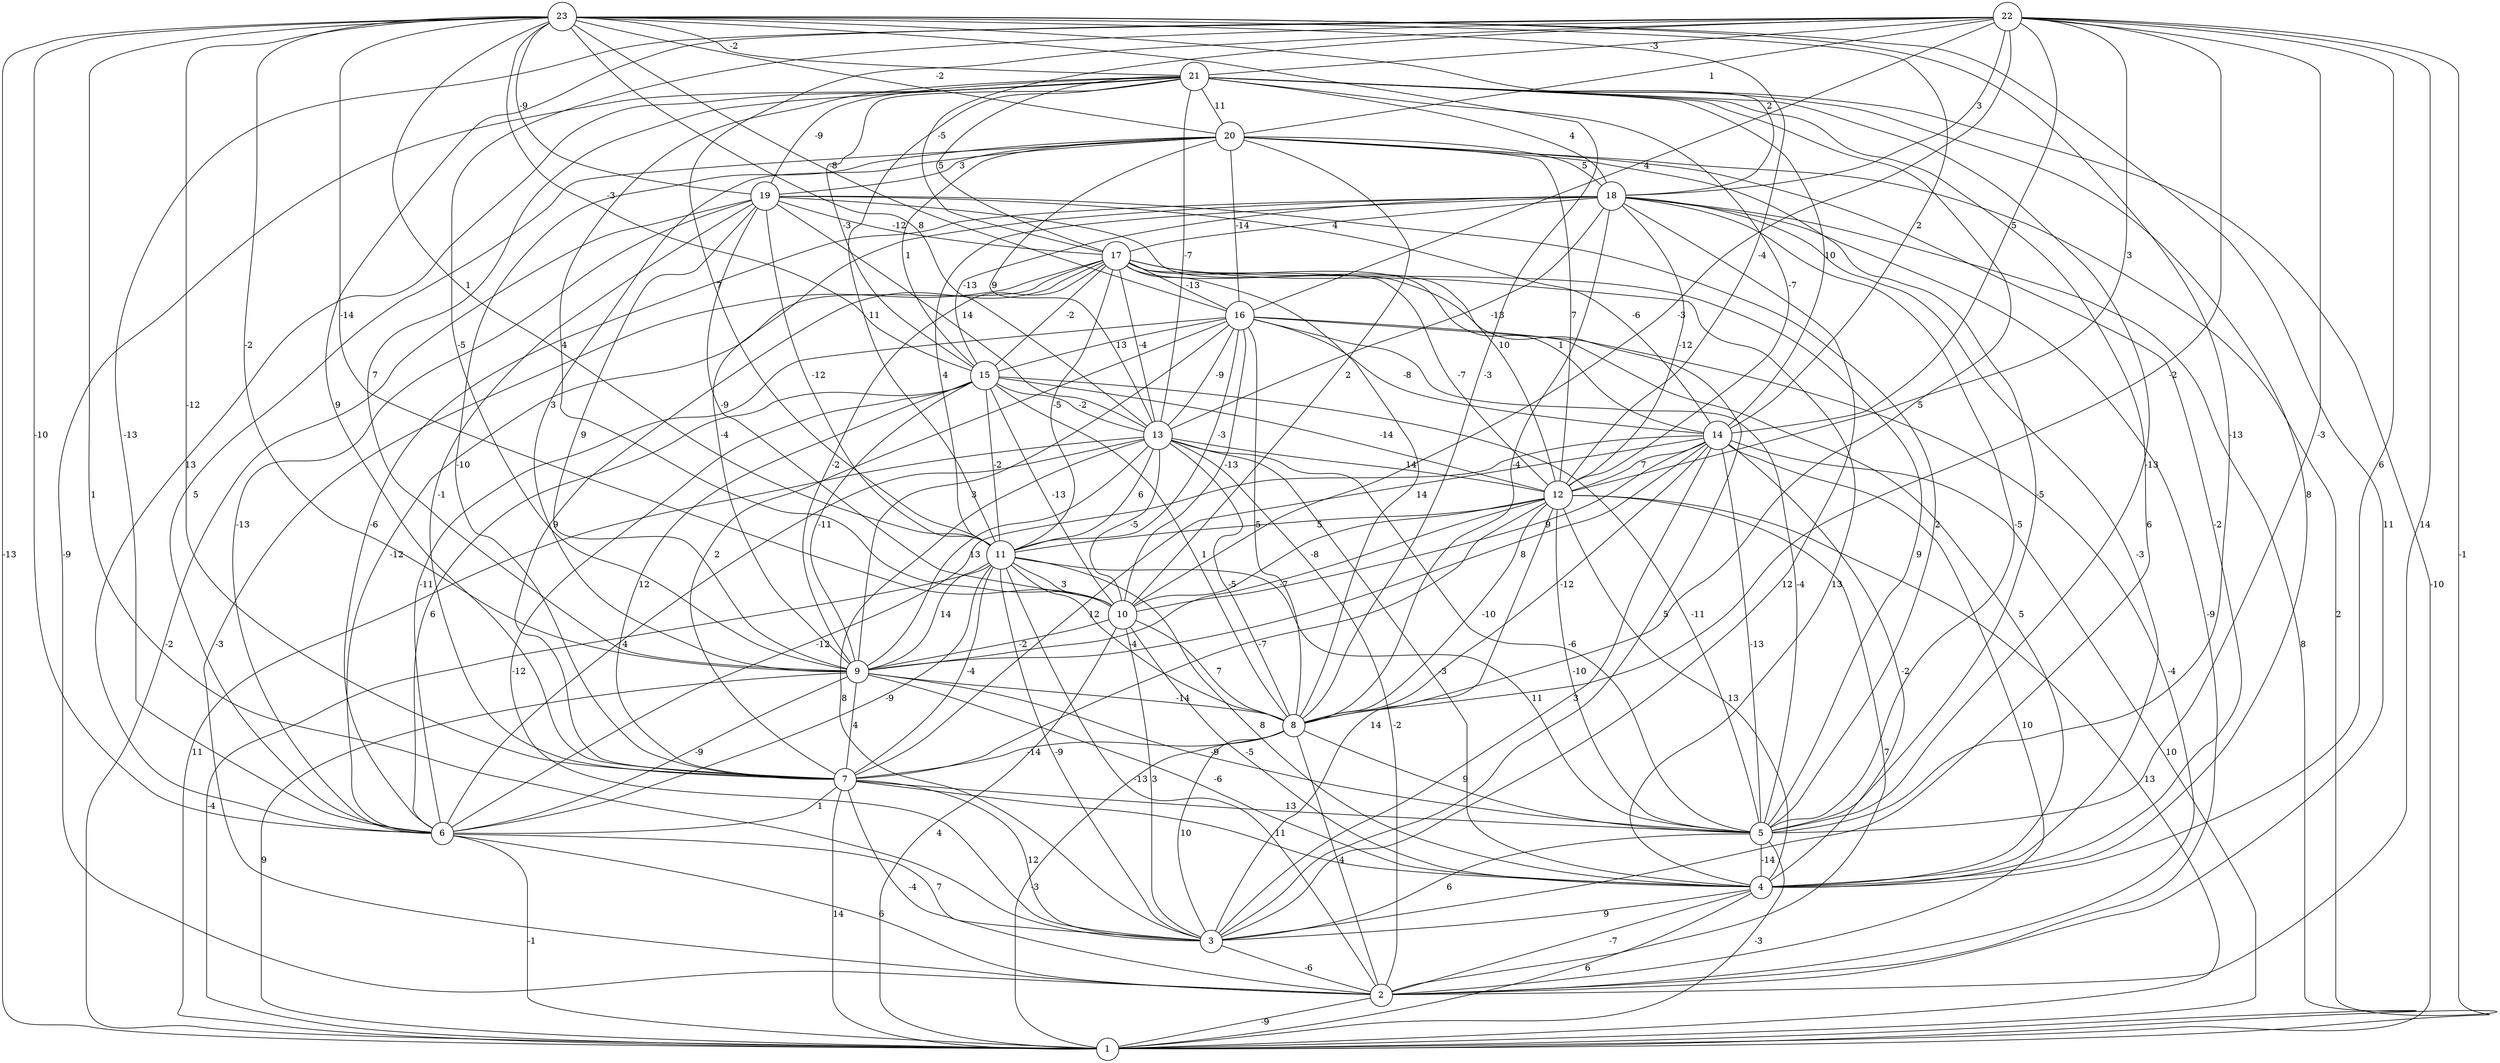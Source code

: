 graph { 
	 fontname="Helvetica,Arial,sans-serif" 
	 node [shape = circle]; 
	 23 -- 1 [label = "-13"];
	 23 -- 2 [label = "11"];
	 23 -- 3 [label = "1"];
	 23 -- 5 [label = "-13"];
	 23 -- 6 [label = "-10"];
	 23 -- 7 [label = "-12"];
	 23 -- 8 [label = "-3"];
	 23 -- 9 [label = "-2"];
	 23 -- 10 [label = "-14"];
	 23 -- 11 [label = "1"];
	 23 -- 12 [label = "-4"];
	 23 -- 13 [label = "8"];
	 23 -- 14 [label = "2"];
	 23 -- 15 [label = "-3"];
	 23 -- 16 [label = "-8"];
	 23 -- 18 [label = "2"];
	 23 -- 19 [label = "-9"];
	 23 -- 20 [label = "-2"];
	 23 -- 21 [label = "-2"];
	 22 -- 1 [label = "-1"];
	 22 -- 2 [label = "14"];
	 22 -- 4 [label = "6"];
	 22 -- 5 [label = "-3"];
	 22 -- 6 [label = "-13"];
	 22 -- 7 [label = "9"];
	 22 -- 8 [label = "-2"];
	 22 -- 9 [label = "-5"];
	 22 -- 10 [label = "-3"];
	 22 -- 11 [label = "7"];
	 22 -- 12 [label = "3"];
	 22 -- 14 [label = "5"];
	 22 -- 16 [label = "4"];
	 22 -- 17 [label = "-5"];
	 22 -- 18 [label = "3"];
	 22 -- 20 [label = "1"];
	 22 -- 21 [label = "-3"];
	 21 -- 1 [label = "-10"];
	 21 -- 2 [label = "-9"];
	 21 -- 3 [label = "6"];
	 21 -- 4 [label = "8"];
	 21 -- 5 [label = "-13"];
	 21 -- 6 [label = "13"];
	 21 -- 8 [label = "5"];
	 21 -- 9 [label = "7"];
	 21 -- 10 [label = "4"];
	 21 -- 11 [label = "11"];
	 21 -- 12 [label = "-7"];
	 21 -- 13 [label = "-7"];
	 21 -- 14 [label = "10"];
	 21 -- 15 [label = "-3"];
	 21 -- 17 [label = "5"];
	 21 -- 18 [label = "4"];
	 21 -- 19 [label = "-9"];
	 21 -- 20 [label = "11"];
	 20 -- 1 [label = "2"];
	 20 -- 4 [label = "-2"];
	 20 -- 5 [label = "-5"];
	 20 -- 6 [label = "5"];
	 20 -- 7 [label = "-10"];
	 20 -- 9 [label = "3"];
	 20 -- 10 [label = "2"];
	 20 -- 12 [label = "7"];
	 20 -- 13 [label = "9"];
	 20 -- 15 [label = "1"];
	 20 -- 16 [label = "-14"];
	 20 -- 18 [label = "5"];
	 20 -- 19 [label = "3"];
	 19 -- 1 [label = "-2"];
	 19 -- 5 [label = "2"];
	 19 -- 6 [label = "-13"];
	 19 -- 7 [label = "-1"];
	 19 -- 9 [label = "9"];
	 19 -- 10 [label = "-9"];
	 19 -- 11 [label = "-12"];
	 19 -- 12 [label = "10"];
	 19 -- 13 [label = "14"];
	 19 -- 14 [label = "-6"];
	 19 -- 17 [label = "-12"];
	 18 -- 1 [label = "8"];
	 18 -- 2 [label = "-9"];
	 18 -- 3 [label = "12"];
	 18 -- 4 [label = "-3"];
	 18 -- 5 [label = "-5"];
	 18 -- 6 [label = "-6"];
	 18 -- 8 [label = "-4"];
	 18 -- 9 [label = "-4"];
	 18 -- 11 [label = "4"];
	 18 -- 12 [label = "-12"];
	 18 -- 13 [label = "-13"];
	 18 -- 15 [label = "-13"];
	 18 -- 17 [label = "4"];
	 17 -- 2 [label = "-3"];
	 17 -- 3 [label = "5"];
	 17 -- 4 [label = "13"];
	 17 -- 5 [label = "9"];
	 17 -- 6 [label = "-12"];
	 17 -- 7 [label = "9"];
	 17 -- 8 [label = "14"];
	 17 -- 9 [label = "-2"];
	 17 -- 11 [label = "-5"];
	 17 -- 12 [label = "-7"];
	 17 -- 13 [label = "-4"];
	 17 -- 14 [label = "1"];
	 17 -- 15 [label = "-2"];
	 17 -- 16 [label = "-13"];
	 16 -- 2 [label = "-4"];
	 16 -- 4 [label = "5"];
	 16 -- 5 [label = "-4"];
	 16 -- 6 [label = "-11"];
	 16 -- 7 [label = "2"];
	 16 -- 8 [label = "5"];
	 16 -- 9 [label = "3"];
	 16 -- 10 [label = "-13"];
	 16 -- 11 [label = "-3"];
	 16 -- 13 [label = "-9"];
	 16 -- 14 [label = "-8"];
	 16 -- 15 [label = "13"];
	 15 -- 3 [label = "-12"];
	 15 -- 5 [label = "-11"];
	 15 -- 6 [label = "6"];
	 15 -- 7 [label = "12"];
	 15 -- 8 [label = "1"];
	 15 -- 9 [label = "-11"];
	 15 -- 10 [label = "-13"];
	 15 -- 11 [label = "-2"];
	 15 -- 12 [label = "-14"];
	 15 -- 13 [label = "-2"];
	 14 -- 1 [label = "10"];
	 14 -- 2 [label = "10"];
	 14 -- 3 [label = "3"];
	 14 -- 4 [label = "-2"];
	 14 -- 5 [label = "-13"];
	 14 -- 6 [label = "-12"];
	 14 -- 7 [label = "12"];
	 14 -- 8 [label = "-12"];
	 14 -- 9 [label = "8"];
	 14 -- 10 [label = "9"];
	 14 -- 12 [label = "7"];
	 13 -- 1 [label = "11"];
	 13 -- 2 [label = "-2"];
	 13 -- 3 [label = "8"];
	 13 -- 4 [label = "-3"];
	 13 -- 5 [label = "-6"];
	 13 -- 6 [label = "4"];
	 13 -- 8 [label = "-5"];
	 13 -- 9 [label = "13"];
	 13 -- 10 [label = "-5"];
	 13 -- 11 [label = "6"];
	 13 -- 12 [label = "14"];
	 12 -- 1 [label = "13"];
	 12 -- 2 [label = "7"];
	 12 -- 3 [label = "14"];
	 12 -- 4 [label = "13"];
	 12 -- 5 [label = "-10"];
	 12 -- 7 [label = "-7"];
	 12 -- 8 [label = "-10"];
	 12 -- 9 [label = "-7"];
	 12 -- 10 [label = "-8"];
	 12 -- 11 [label = "5"];
	 11 -- 1 [label = "-4"];
	 11 -- 2 [label = "-13"];
	 11 -- 3 [label = "-9"];
	 11 -- 4 [label = "8"];
	 11 -- 5 [label = "11"];
	 11 -- 6 [label = "-9"];
	 11 -- 7 [label = "-4"];
	 11 -- 8 [label = "-4"];
	 11 -- 9 [label = "14"];
	 11 -- 10 [label = "3"];
	 10 -- 1 [label = "4"];
	 10 -- 3 [label = "3"];
	 10 -- 4 [label = "-5"];
	 10 -- 8 [label = "7"];
	 10 -- 9 [label = "-2"];
	 9 -- 1 [label = "9"];
	 9 -- 4 [label = "-6"];
	 9 -- 5 [label = "-9"];
	 9 -- 6 [label = "-9"];
	 9 -- 7 [label = "4"];
	 9 -- 8 [label = "-14"];
	 8 -- 1 [label = "-3"];
	 8 -- 2 [label = "4"];
	 8 -- 3 [label = "10"];
	 8 -- 5 [label = "9"];
	 8 -- 7 [label = "-14"];
	 7 -- 1 [label = "14"];
	 7 -- 2 [label = "-4"];
	 7 -- 3 [label = "12"];
	 7 -- 4 [label = "11"];
	 7 -- 5 [label = "13"];
	 7 -- 6 [label = "1"];
	 6 -- 1 [label = "-1"];
	 6 -- 2 [label = "6"];
	 6 -- 3 [label = "7"];
	 5 -- 1 [label = "-3"];
	 5 -- 3 [label = "6"];
	 5 -- 4 [label = "-14"];
	 4 -- 1 [label = "6"];
	 4 -- 2 [label = "-7"];
	 4 -- 3 [label = "9"];
	 3 -- 2 [label = "-6"];
	 2 -- 1 [label = "-9"];
	 1;
	 2;
	 3;
	 4;
	 5;
	 6;
	 7;
	 8;
	 9;
	 10;
	 11;
	 12;
	 13;
	 14;
	 15;
	 16;
	 17;
	 18;
	 19;
	 20;
	 21;
	 22;
	 23;
}
